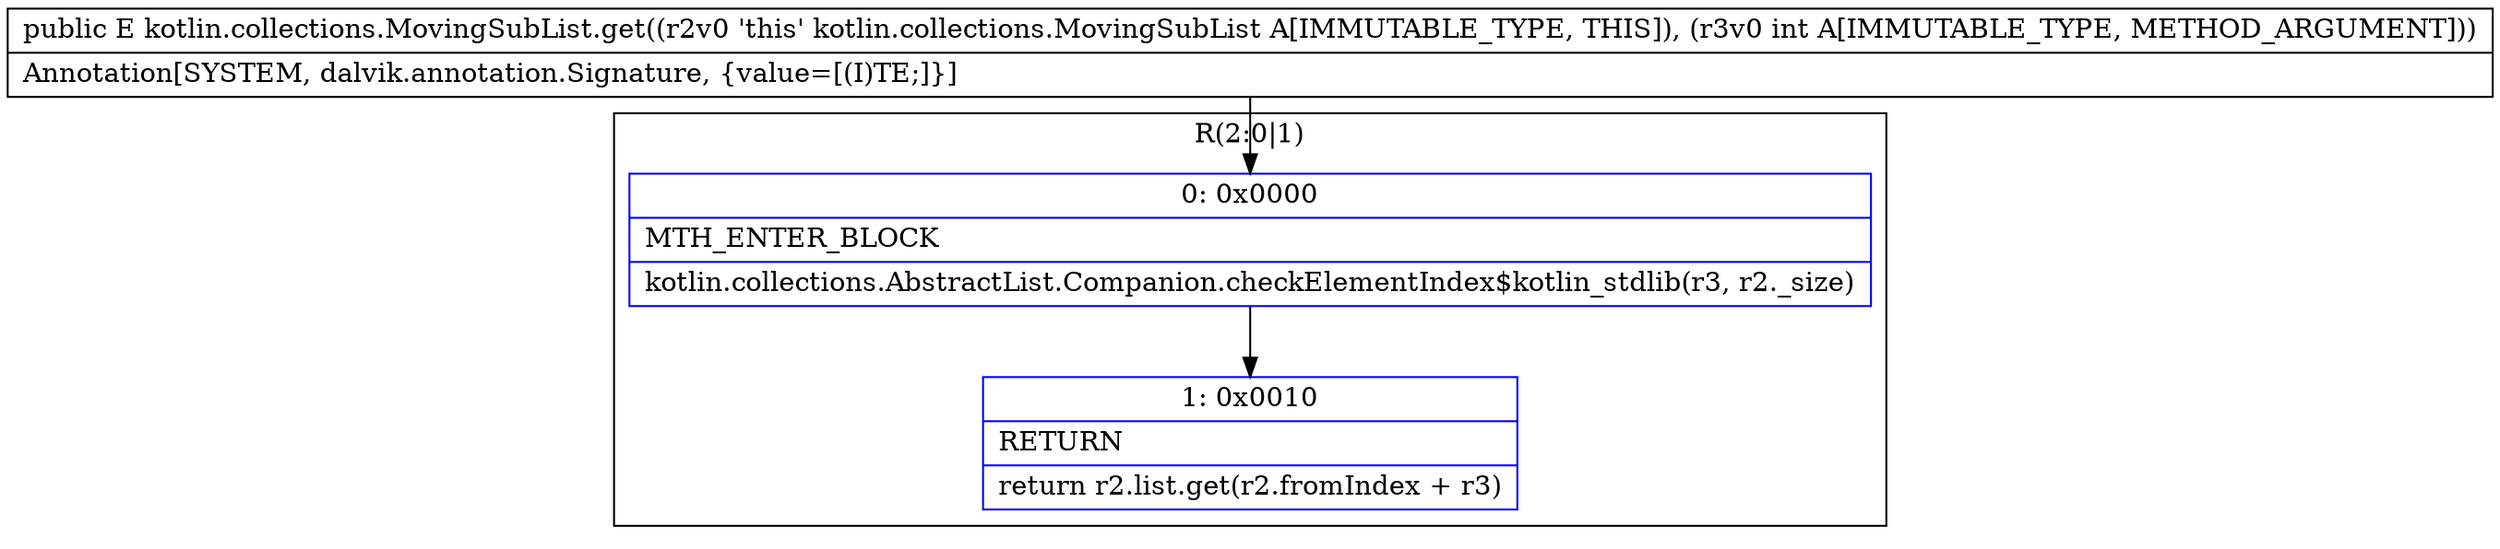 digraph "CFG forkotlin.collections.MovingSubList.get(I)Ljava\/lang\/Object;" {
subgraph cluster_Region_1431955284 {
label = "R(2:0|1)";
node [shape=record,color=blue];
Node_0 [shape=record,label="{0\:\ 0x0000|MTH_ENTER_BLOCK\l|kotlin.collections.AbstractList.Companion.checkElementIndex$kotlin_stdlib(r3, r2._size)\l}"];
Node_1 [shape=record,label="{1\:\ 0x0010|RETURN\l|return r2.list.get(r2.fromIndex + r3)\l}"];
}
MethodNode[shape=record,label="{public E kotlin.collections.MovingSubList.get((r2v0 'this' kotlin.collections.MovingSubList A[IMMUTABLE_TYPE, THIS]), (r3v0 int A[IMMUTABLE_TYPE, METHOD_ARGUMENT]))  | Annotation[SYSTEM, dalvik.annotation.Signature, \{value=[(I)TE;]\}]\l}"];
MethodNode -> Node_0;
Node_0 -> Node_1;
}

